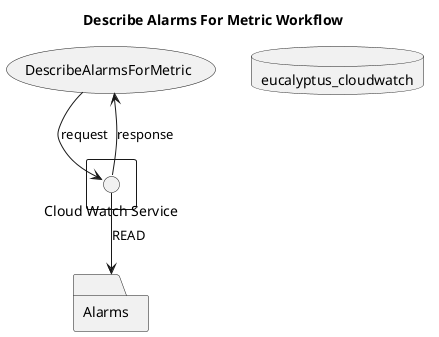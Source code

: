 @startuml

title Describe Alarms For Metric Workflow

rectangle {
    ()"Cloud Watch Service"
}
() "Cloud Watch Service" --> (DescribeAlarmsForMetric): response
(DescribeAlarmsForMetric) -down-> ()"Cloud Watch Service" : request
() "Cloud Watch Service" --> (Alarms) : READ
database "eucalyptus_cloudwatch" {
folder "Alarms" {
  }
}
@enduml
